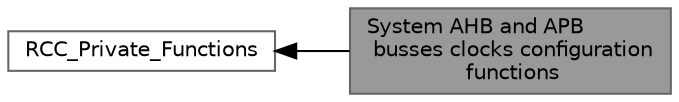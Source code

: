 digraph "System AHB and APB busses clocks configuration functions"
{
 // LATEX_PDF_SIZE
  bgcolor="transparent";
  edge [fontname=Helvetica,fontsize=10,labelfontname=Helvetica,labelfontsize=10];
  node [fontname=Helvetica,fontsize=10,shape=box,height=0.2,width=0.4];
  rankdir=LR;
  Node1 [id="Node000001",label="System AHB and APB\l busses clocks configuration\l functions",height=0.2,width=0.4,color="gray40", fillcolor="grey60", style="filled", fontcolor="black",tooltip="System, AHB and APB busses clocks configuration functions."];
  Node2 [id="Node000002",label="RCC_Private_Functions",height=0.2,width=0.4,color="grey40", fillcolor="white", style="filled",URL="$group___r_c_c___private___functions.html",tooltip=" "];
  Node2->Node1 [shape=plaintext, dir="back", style="solid"];
}
